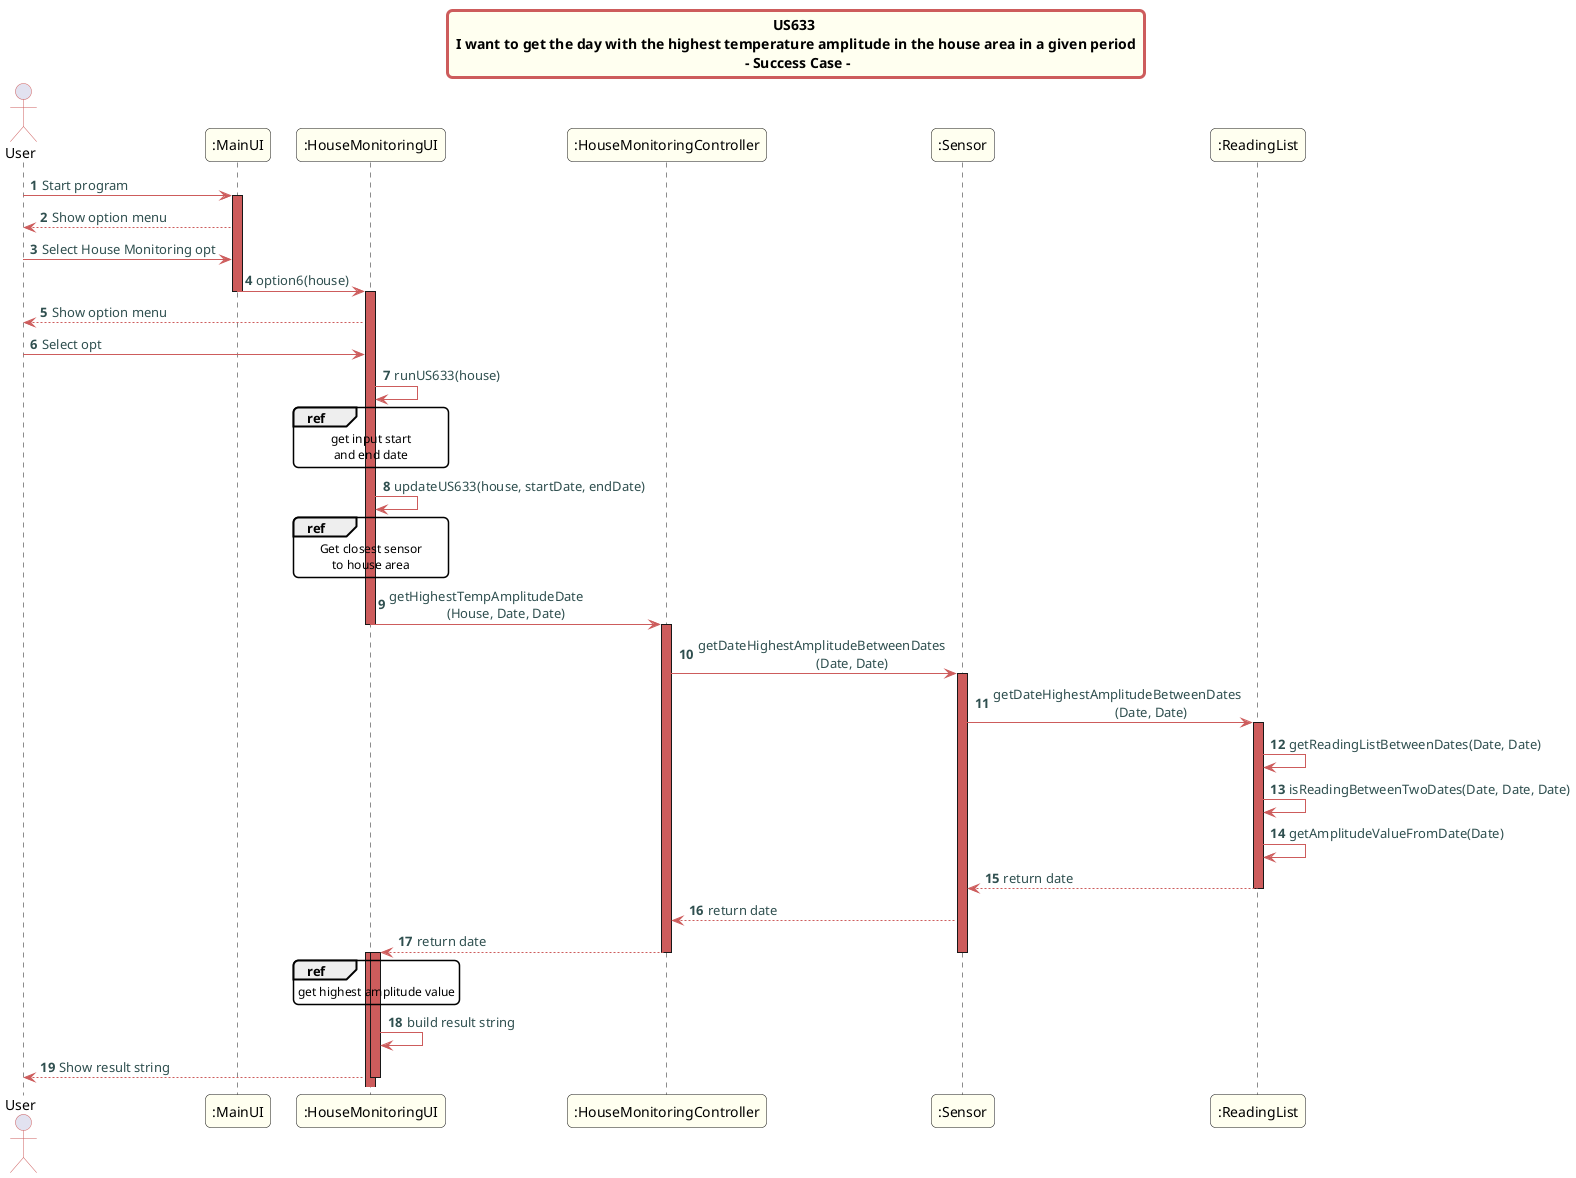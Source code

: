 @startuml
skinparam titleBorderRoundCorner 10
skinparam titleBorderThickness 3
skinparam titleBorderColor indianred
skinparam titleBackgroundColor ivory
skinparam FontName quicksand


skinparam actor {
  BorderColor indianred
  }

skinparam sequence {
  LifeLineBackgroundColor indianred
  ParticipantBackgroundColor ivory
}

skinparam roundcorner 10

skinparam component {
  arrowThickness 1
  ArrowFontName Verdana
  ArrowColor indianred
  ArrowFontColor darkslategrey
}

title US633 \n I want to get the day with the highest temperature amplitude in the house area in a given period \n - Success Case -

autonumber

actor User

User -> ":MainUI": Start program
activate ":MainUI"

":MainUI" --> User: Show option menu
User-> ":MainUI": Select House Monitoring opt
":MainUI" -> ":HouseMonitoringUI": option6(house)
deactivate ":MainUI"
activate ":HouseMonitoringUI"
":HouseMonitoringUI" --> User: Show option menu
User -> ":HouseMonitoringUI": Select opt
":HouseMonitoringUI" -> ":HouseMonitoringUI": runUS633(house)

ref over ":HouseMonitoringUI"
get input start
and end date
end ref

":HouseMonitoringUI" -> ":HouseMonitoringUI": updateUS633(house, startDate, endDate)
ref over ":HouseMonitoringUI"
Get closest sensor
to house area
end ref

":HouseMonitoringUI" -> ":HouseMonitoringController": getHighestTempAmplitudeDate\n                 (House, Date, Date)
deactivate ":HouseMonitoringUI"
activate ":HouseMonitoringController"
":HouseMonitoringController" -> ":Sensor": getDateHighestAmplitudeBetweenDates\n                                   (Date, Date)

activate ":Sensor"

":Sensor" -> ":ReadingList": getDateHighestAmplitudeBetweenDates\n                                    (Date, Date)
activate ":ReadingList"

":ReadingList"->":ReadingList": getReadingListBetweenDates(Date, Date)
":ReadingList"->":ReadingList": isReadingBetweenTwoDates(Date, Date, Date)
":ReadingList"->":ReadingList": getAmplitudeValueFromDate(Date)
":ReadingList" --> ":Sensor": return date
deactivate ":ReadingList"
":Sensor" --> ":HouseMonitoringController": return date
":HouseMonitoringController" --> ":HouseMonitoringUI": return date
deactivate ":Sensor"
deactivate ":HouseMonitoringController"
activate ":HouseMonitoringUI"

ref over ":HouseMonitoringUI"
get highest amplitude value
end ref

deactivate ":HouseMonitoringController"
activate ":HouseMonitoringUI"

":HouseMonitoringUI" -> ":HouseMonitoringUI": build result string

":HouseMonitoringUI" --> User: Show result string
deactivate ":HouseMonitoringUI"

deactivate ":MainUI"


@enduml